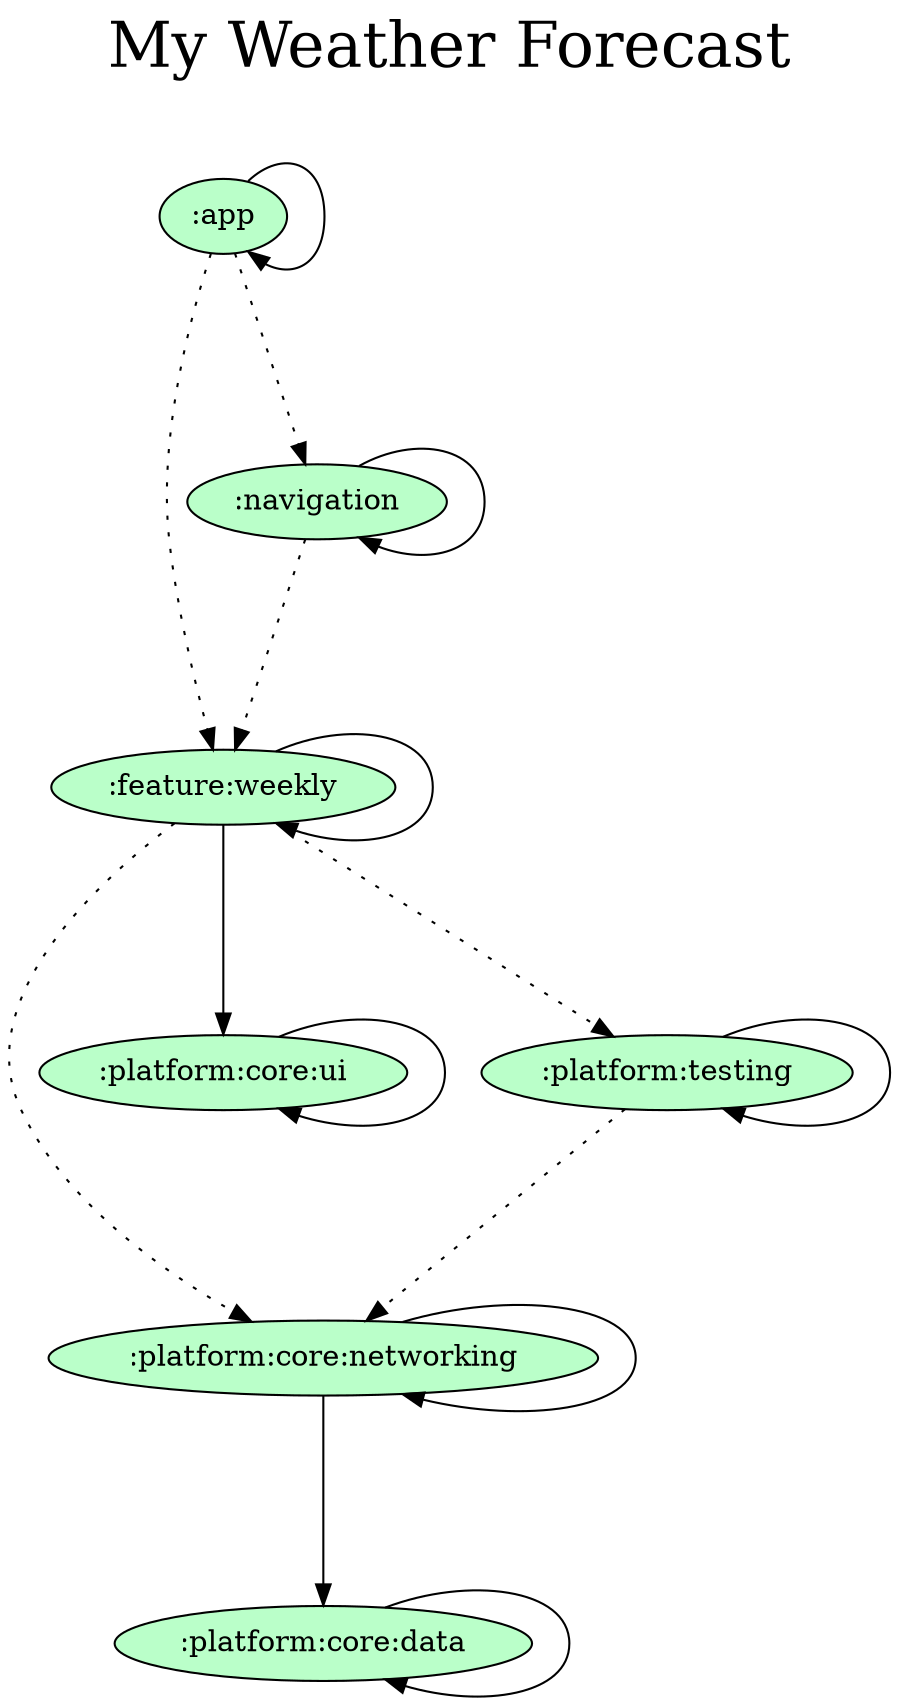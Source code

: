 digraph {
  graph [label="My Weather Forecast\n ",labelloc=t,fontsize=30,ranksep=1.4];
  node [style=filled, fillcolor="#bbbbbb"];
  rankdir=TB;

  # Projects

  ":app" [fillcolor="#baffc9"];
  ":feature:weekly" [fillcolor="#baffc9"];
  ":navigation" [fillcolor="#baffc9"];
  ":platform:core:data" [fillcolor="#baffc9"];
  ":platform:core:networking" [fillcolor="#baffc9"];
  ":platform:core:ui" [fillcolor="#baffc9"];
  ":platform:testing" [fillcolor="#baffc9"];

  {rank = same;}

  # Dependencies

  ":app" -> ":app"
  ":app" -> ":feature:weekly" [style=dotted]
  ":app" -> ":navigation" [style=dotted]
  ":navigation" -> ":navigation"
  ":navigation" -> ":feature:weekly" [style=dotted]
  ":feature:weekly" -> ":platform:core:ui"
  ":feature:weekly" -> ":feature:weekly"
  ":feature:weekly" -> ":platform:core:networking" [style=dotted]
  ":feature:weekly" -> ":platform:testing" [style=dotted]
  ":platform:testing" -> ":platform:testing"
  ":platform:testing" -> ":platform:core:networking" [style=dotted]
  ":platform:core:data" -> ":platform:core:data"
  ":platform:core:networking" -> ":platform:core:data"
  ":platform:core:networking" -> ":platform:core:networking"
  ":platform:core:ui" -> ":platform:core:ui"
}
